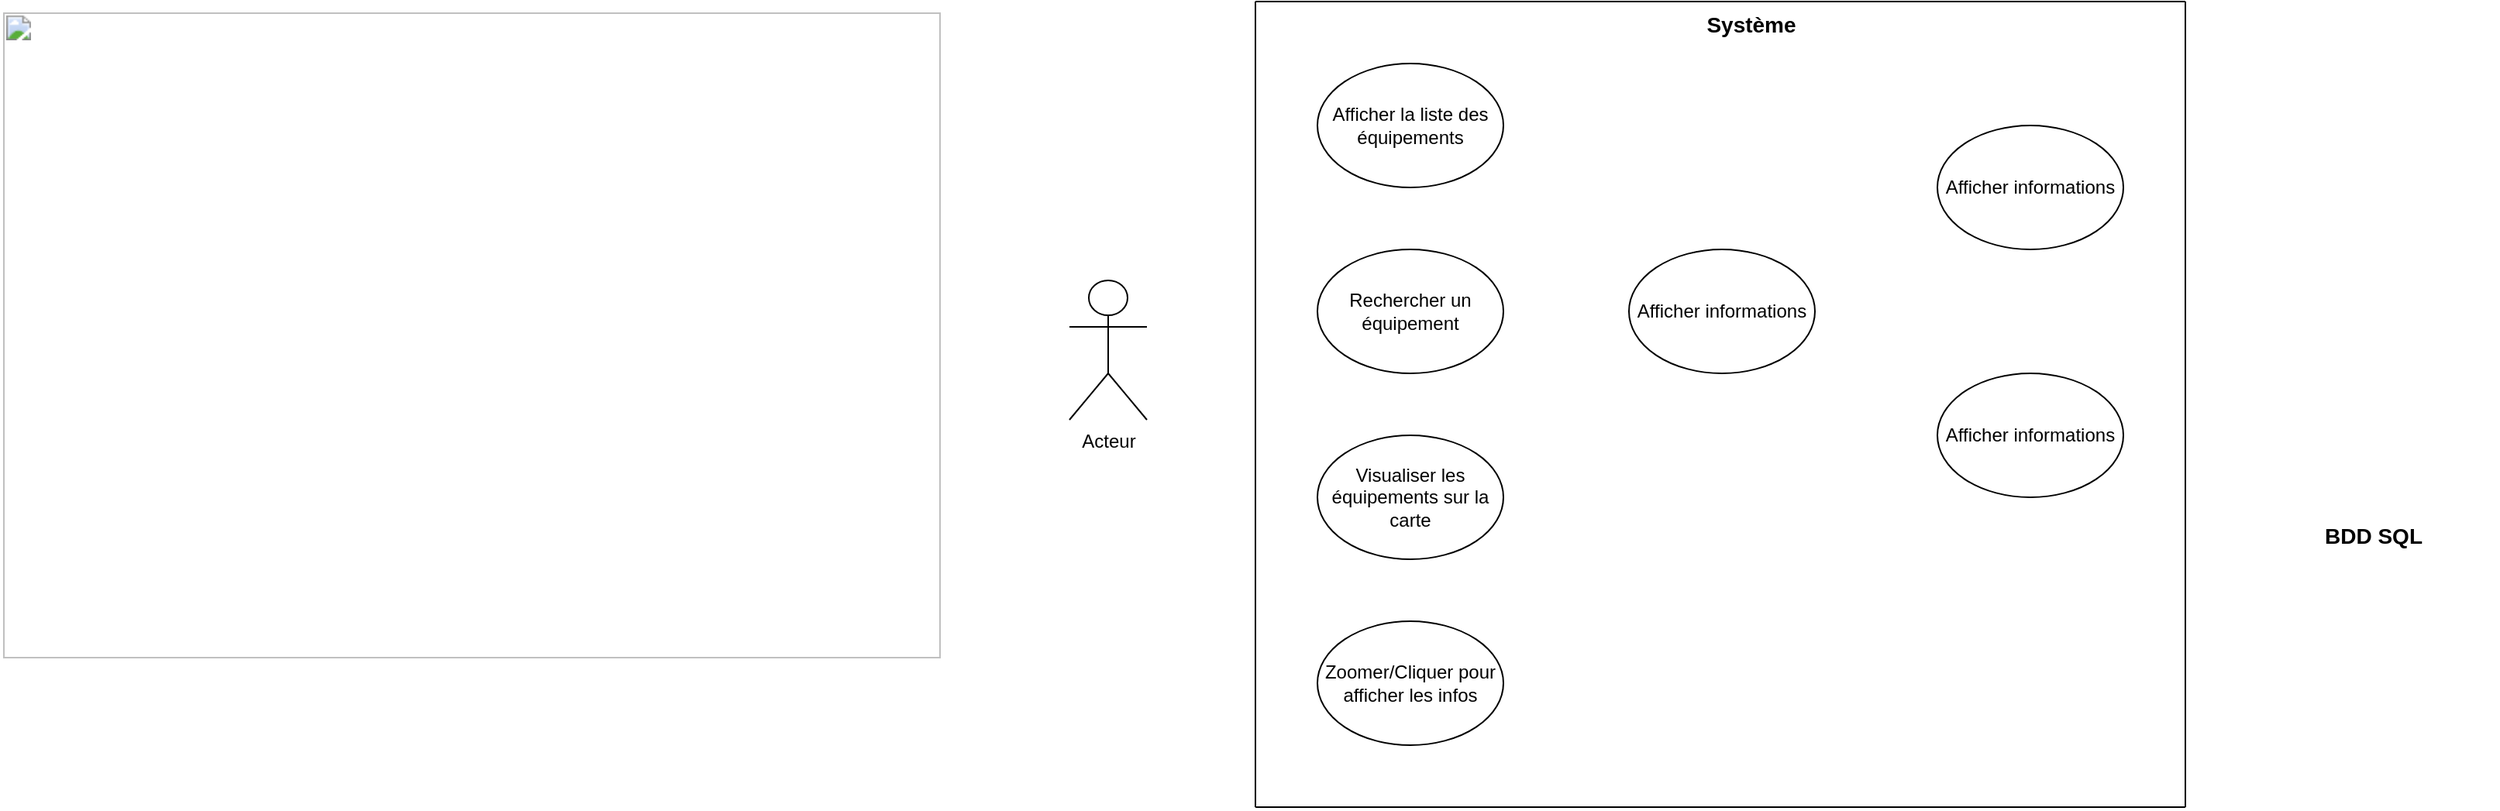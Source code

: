 <mxfile version="21.0.2" type="github">
  <diagram name="Page-1" id="cQ5CMKUKB73tTbLdVCQ3">
    <mxGraphModel dx="2812" dy="832" grid="1" gridSize="10" guides="1" tooltips="1" connect="1" arrows="1" fold="1" page="1" pageScale="1" pageWidth="827" pageHeight="1169" math="0" shadow="0">
      <root>
        <mxCell id="0" />
        <mxCell id="1" parent="0" />
        <mxCell id="fQxk1bWwGIDrLUCAxITk-1" value="&lt;b id=&quot;docs-internal-guid-f15a52aa-7fff-0456-3b0e-759d45cab837&quot; style=&quot;font-weight:normal;&quot;&gt;&lt;span style=&quot;font-size: 11pt; font-family: Calibri, sans-serif; color: rgb(0, 0, 0); background-color: transparent; font-weight: 400; font-style: normal; font-variant: normal; text-decoration: none; vertical-align: baseline;&quot;&gt;&lt;span style=&quot;border:none;display:inline-block;overflow:hidden;width:605px;height:417px;&quot;&gt;&lt;img style=&quot;margin-left:0px;margin-top:0px;&quot; height=&quot;417&quot; width=&quot;605&quot; src=&quot;https://lh6.googleusercontent.com/aCTbkOkElOAkrUbNfRCpfP3q19dkZI7UBnQjivF6lVaajDhupzTJxNvK3S3KvP3z4U8IYueknIGzIj5pHihlA7-HgSz0KfiKP7BLnSabxnwjCb4isjMlFX68IcekVhnEgP1MIDuBv7w1&quot;&gt;&lt;/span&gt;&lt;/span&gt;&lt;/b&gt;" style="text;whiteSpace=wrap;html=1;" vertex="1" parent="1">
          <mxGeometry x="-650" y="40" width="560" height="440" as="geometry" />
        </mxCell>
        <mxCell id="fQxk1bWwGIDrLUCAxITk-3" value="" style="endArrow=none;html=1;rounded=0;" edge="1" parent="1">
          <mxGeometry width="50" height="50" relative="1" as="geometry">
            <mxPoint x="160" y="40" as="sourcePoint" />
            <mxPoint x="760" y="40" as="targetPoint" />
          </mxGeometry>
        </mxCell>
        <mxCell id="fQxk1bWwGIDrLUCAxITk-4" value="" style="endArrow=none;html=1;rounded=0;" edge="1" parent="1">
          <mxGeometry width="50" height="50" relative="1" as="geometry">
            <mxPoint x="160" y="560" as="sourcePoint" />
            <mxPoint x="760" y="560" as="targetPoint" />
          </mxGeometry>
        </mxCell>
        <mxCell id="fQxk1bWwGIDrLUCAxITk-5" value="" style="endArrow=none;html=1;rounded=0;" edge="1" parent="1">
          <mxGeometry width="50" height="50" relative="1" as="geometry">
            <mxPoint x="160" y="40" as="sourcePoint" />
            <mxPoint x="160" y="560" as="targetPoint" />
          </mxGeometry>
        </mxCell>
        <mxCell id="fQxk1bWwGIDrLUCAxITk-6" value="" style="endArrow=none;html=1;rounded=0;" edge="1" parent="1">
          <mxGeometry width="50" height="50" relative="1" as="geometry">
            <mxPoint x="760" y="40" as="sourcePoint" />
            <mxPoint x="760" y="560" as="targetPoint" />
          </mxGeometry>
        </mxCell>
        <mxCell id="fQxk1bWwGIDrLUCAxITk-7" value="&lt;b&gt;&lt;font style=&quot;font-size: 14px;&quot;&gt;Système&lt;/font&gt;&lt;/b&gt;" style="text;html=1;strokeColor=none;fillColor=none;align=center;verticalAlign=middle;whiteSpace=wrap;rounded=0;" vertex="1" parent="1">
          <mxGeometry x="450" y="40" width="60" height="30" as="geometry" />
        </mxCell>
        <mxCell id="fQxk1bWwGIDrLUCAxITk-8" value="Afficher la liste des équipements" style="ellipse;whiteSpace=wrap;html=1;" vertex="1" parent="1">
          <mxGeometry x="200" y="80" width="120" height="80" as="geometry" />
        </mxCell>
        <mxCell id="fQxk1bWwGIDrLUCAxITk-9" value="Rechercher un équipement" style="ellipse;whiteSpace=wrap;html=1;" vertex="1" parent="1">
          <mxGeometry x="200" y="200" width="120" height="80" as="geometry" />
        </mxCell>
        <mxCell id="fQxk1bWwGIDrLUCAxITk-10" value="Visualiser les équipements sur la carte" style="ellipse;whiteSpace=wrap;html=1;" vertex="1" parent="1">
          <mxGeometry x="200" y="320" width="120" height="80" as="geometry" />
        </mxCell>
        <mxCell id="fQxk1bWwGIDrLUCAxITk-11" value="Zoomer/Cliquer pour afficher les infos" style="ellipse;whiteSpace=wrap;html=1;" vertex="1" parent="1">
          <mxGeometry x="200" y="440" width="120" height="80" as="geometry" />
        </mxCell>
        <mxCell id="fQxk1bWwGIDrLUCAxITk-12" value="Afficher informations" style="ellipse;whiteSpace=wrap;html=1;" vertex="1" parent="1">
          <mxGeometry x="401" y="200" width="120" height="80" as="geometry" />
        </mxCell>
        <mxCell id="fQxk1bWwGIDrLUCAxITk-13" value="Afficher informations" style="ellipse;whiteSpace=wrap;html=1;" vertex="1" parent="1">
          <mxGeometry x="600" y="120" width="120" height="80" as="geometry" />
        </mxCell>
        <mxCell id="fQxk1bWwGIDrLUCAxITk-14" value="Afficher informations" style="ellipse;whiteSpace=wrap;html=1;" vertex="1" parent="1">
          <mxGeometry x="600" y="280" width="120" height="80" as="geometry" />
        </mxCell>
        <mxCell id="fQxk1bWwGIDrLUCAxITk-17" value="" style="shape=image;verticalLabelPosition=bottom;labelBackgroundColor=default;verticalAlign=top;aspect=fixed;imageAspect=0;image=https://cdn-icons-png.flaticon.com/512/149/149749.png;" vertex="1" parent="1">
          <mxGeometry x="800" y="198" width="162" height="162" as="geometry" />
        </mxCell>
        <mxCell id="fQxk1bWwGIDrLUCAxITk-18" value="&lt;font style=&quot;font-size: 14px;&quot;&gt;&lt;b&gt;BDD SQL&lt;/b&gt;&lt;/font&gt;" style="text;html=1;strokeColor=none;fillColor=none;align=center;verticalAlign=middle;whiteSpace=wrap;rounded=0;" vertex="1" parent="1">
          <mxGeometry x="826.5" y="370" width="109" height="30" as="geometry" />
        </mxCell>
        <mxCell id="fQxk1bWwGIDrLUCAxITk-19" value="Acteur" style="shape=umlActor;verticalLabelPosition=bottom;verticalAlign=top;html=1;outlineConnect=0;" vertex="1" parent="1">
          <mxGeometry x="40" y="220" width="50" height="90" as="geometry" />
        </mxCell>
      </root>
    </mxGraphModel>
  </diagram>
</mxfile>
